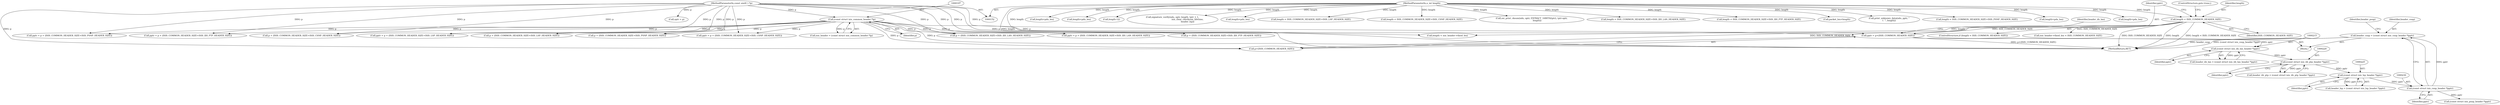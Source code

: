 digraph "0_tcpdump_3b32029db354cbc875127869d9b12a9addc75b50@pointer" {
"1000227" [label="(Call,header_csnp = (const struct isis_csnp_header *)pptr)"];
"1000229" [label="(Call,(const struct isis_csnp_header *)pptr)"];
"1000224" [label="(Call,(const struct isis_lsp_header *)pptr)"];
"1000219" [label="(Call,(const struct isis_iih_ptp_header *)pptr)"];
"1000214" [label="(Call,(const struct isis_iih_lan_header *)pptr)"];
"1000207" [label="(Call,pptr = p+(ISIS_COMMON_HEADER_SIZE))"];
"1000196" [label="(Call,(const struct isis_common_header *)p)"];
"1000154" [label="(MethodParameterIn,const uint8_t *p)"];
"1000203" [label="(Call,length < ISIS_COMMON_HEADER_SIZE)"];
"1000155" [label="(MethodParameterIn,u_int length)"];
"1000203" [label="(Call,length < ISIS_COMMON_HEADER_SIZE)"];
"1001187" [label="(Call,pptr = p + (ISIS_COMMON_HEADER_SIZE+ISIS_CSNP_HEADER_SIZE))"];
"1000155" [label="(MethodParameterIn,u_int length)"];
"1001307" [label="(Call,pptr = p + (ISIS_COMMON_HEADER_SIZE+ISIS_PSNP_HEADER_SIZE))"];
"1000887" [label="(Call,length=pdu_len)"];
"1000795" [label="(Call,pptr = p + (ISIS_COMMON_HEADER_SIZE+ISIS_IIH_PTP_HEADER_SIZE))"];
"1001189" [label="(Call,p + (ISIS_COMMON_HEADER_SIZE+ISIS_CSNP_HEADER_SIZE))"];
"1000739" [label="(Call,length=pdu_len)"];
"1000592" [label="(Call,length=pdu_len)"];
"1001131" [label="(Call,length=pdu_len)"];
"1001047" [label="(Call,pptr = p + (ISIS_COMMON_HEADER_SIZE+ISIS_LSP_HEADER_SIZE))"];
"1000927" [label="(Call,length-12)"];
"1000205" [label="(Identifier,ISIS_COMMON_HEADER_SIZE)"];
"1000191" [label="(Call,optr = p)"];
"1000216" [label="(Identifier,pptr)"];
"1000206" [label="(ControlStructure,goto trunc;)"];
"1000233" [label="(Identifier,header_psnp)"];
"1000219" [label="(Call,(const struct isis_iih_ptp_header *)pptr)"];
"1000202" [label="(ControlStructure,if (length < ISIS_COMMON_HEADER_SIZE))"];
"1000207" [label="(Call,pptr = p+(ISIS_COMMON_HEADER_SIZE))"];
"1001984" [label="(Call,signature_verify(ndo, optr, length, tptr + 1,\n                                            isis_clear_checksum_lifetime,\n                                            header_lsp))"];
"1000204" [label="(Identifier,length)"];
"1001309" [label="(Call,p + (ISIS_COMMON_HEADER_SIZE+ISIS_PSNP_HEADER_SIZE))"];
"1000323" [label="(Call,isis_header->fixed_len < ISIS_COMMON_HEADER_SIZE)"];
"1000213" [label="(Identifier,header_iih_lan)"];
"1001271" [label="(Call,length=pdu_len)"];
"1000194" [label="(Call,isis_header = (const struct isis_common_header *)p)"];
"1003083" [label="(MethodReturn,RET)"];
"1000229" [label="(Call,(const struct isis_csnp_header *)pptr)"];
"1000832" [label="(Call,length < ISIS_COMMON_HEADER_SIZE+ISIS_LSP_HEADER_SIZE)"];
"1001086" [label="(Call,length < ISIS_COMMON_HEADER_SIZE+ISIS_CSNP_HEADER_SIZE)"];
"1000222" [label="(Call,header_lsp = (const struct isis_lsp_header *)pptr)"];
"1000198" [label="(Identifier,p)"];
"1000658" [label="(Call,p + (ISIS_COMMON_HEADER_SIZE+ISIS_IIH_LAN_HEADER_SIZE))"];
"1000221" [label="(Identifier,pptr)"];
"1000231" [label="(Identifier,pptr)"];
"1000656" [label="(Call,pptr = p + (ISIS_COMMON_HEADER_SIZE+ISIS_IIH_LAN_HEADER_SIZE))"];
"1000797" [label="(Call,p + (ISIS_COMMON_HEADER_SIZE+ISIS_IIH_PTP_HEADER_SIZE))"];
"1000227" [label="(Call,header_csnp = (const struct isis_csnp_header *)pptr)"];
"1000208" [label="(Identifier,pptr)"];
"1000228" [label="(Identifier,header_csnp)"];
"1000224" [label="(Call,(const struct isis_lsp_header *)pptr)"];
"1000212" [label="(Call,header_iih_lan = (const struct isis_iih_lan_header *)pptr)"];
"1002571" [label="(Call,osi_print_cksum(ndo, optr, EXTRACT_16BITS(tptr), tptr-optr,\n                length))"];
"1000234" [label="(Call,(const struct isis_psnp_header *)pptr)"];
"1000217" [label="(Call,header_iih_ptp = (const struct isis_iih_ptp_header *)pptr)"];
"1000533" [label="(Call,length < ISIS_COMMON_HEADER_SIZE+ISIS_IIH_LAN_HEADER_SIZE)"];
"1000304" [label="(Call,length < isis_header->fixed_len)"];
"1000694" [label="(Call,length < ISIS_COMMON_HEADER_SIZE+ISIS_IIH_PTP_HEADER_SIZE)"];
"1000188" [label="(Call,packet_len=length)"];
"1000209" [label="(Call,p+(ISIS_COMMON_HEADER_SIZE))"];
"1001049" [label="(Call,p + (ISIS_COMMON_HEADER_SIZE+ISIS_LSP_HEADER_SIZE))"];
"1000156" [label="(Block,)"];
"1001333" [label="(Call,print_unknown_data(ndo, pptr, \"\n\t  \", length))"];
"1000214" [label="(Call,(const struct isis_iih_lan_header *)pptr)"];
"1000154" [label="(MethodParameterIn,const uint8_t *p)"];
"1000226" [label="(Identifier,pptr)"];
"1001226" [label="(Call,length < ISIS_COMMON_HEADER_SIZE+ISIS_PSNP_HEADER_SIZE)"];
"1000196" [label="(Call,(const struct isis_common_header *)p)"];
"1000227" -> "1000156"  [label="AST: "];
"1000227" -> "1000229"  [label="CFG: "];
"1000228" -> "1000227"  [label="AST: "];
"1000229" -> "1000227"  [label="AST: "];
"1000233" -> "1000227"  [label="CFG: "];
"1000227" -> "1003083"  [label="DDG: header_csnp"];
"1000227" -> "1003083"  [label="DDG: (const struct isis_csnp_header *)pptr"];
"1000229" -> "1000227"  [label="DDG: pptr"];
"1000229" -> "1000231"  [label="CFG: "];
"1000230" -> "1000229"  [label="AST: "];
"1000231" -> "1000229"  [label="AST: "];
"1000224" -> "1000229"  [label="DDG: pptr"];
"1000229" -> "1000234"  [label="DDG: pptr"];
"1000224" -> "1000222"  [label="AST: "];
"1000224" -> "1000226"  [label="CFG: "];
"1000225" -> "1000224"  [label="AST: "];
"1000226" -> "1000224"  [label="AST: "];
"1000222" -> "1000224"  [label="CFG: "];
"1000224" -> "1000222"  [label="DDG: pptr"];
"1000219" -> "1000224"  [label="DDG: pptr"];
"1000219" -> "1000217"  [label="AST: "];
"1000219" -> "1000221"  [label="CFG: "];
"1000220" -> "1000219"  [label="AST: "];
"1000221" -> "1000219"  [label="AST: "];
"1000217" -> "1000219"  [label="CFG: "];
"1000219" -> "1000217"  [label="DDG: pptr"];
"1000214" -> "1000219"  [label="DDG: pptr"];
"1000214" -> "1000212"  [label="AST: "];
"1000214" -> "1000216"  [label="CFG: "];
"1000215" -> "1000214"  [label="AST: "];
"1000216" -> "1000214"  [label="AST: "];
"1000212" -> "1000214"  [label="CFG: "];
"1000214" -> "1000212"  [label="DDG: pptr"];
"1000207" -> "1000214"  [label="DDG: pptr"];
"1000207" -> "1000156"  [label="AST: "];
"1000207" -> "1000209"  [label="CFG: "];
"1000208" -> "1000207"  [label="AST: "];
"1000209" -> "1000207"  [label="AST: "];
"1000213" -> "1000207"  [label="CFG: "];
"1000207" -> "1003083"  [label="DDG: p+(ISIS_COMMON_HEADER_SIZE)"];
"1000196" -> "1000207"  [label="DDG: p"];
"1000154" -> "1000207"  [label="DDG: p"];
"1000203" -> "1000207"  [label="DDG: ISIS_COMMON_HEADER_SIZE"];
"1000196" -> "1000194"  [label="AST: "];
"1000196" -> "1000198"  [label="CFG: "];
"1000197" -> "1000196"  [label="AST: "];
"1000198" -> "1000196"  [label="AST: "];
"1000194" -> "1000196"  [label="CFG: "];
"1000196" -> "1003083"  [label="DDG: p"];
"1000196" -> "1000194"  [label="DDG: p"];
"1000154" -> "1000196"  [label="DDG: p"];
"1000196" -> "1000209"  [label="DDG: p"];
"1000196" -> "1000656"  [label="DDG: p"];
"1000196" -> "1000658"  [label="DDG: p"];
"1000196" -> "1000795"  [label="DDG: p"];
"1000196" -> "1000797"  [label="DDG: p"];
"1000196" -> "1001047"  [label="DDG: p"];
"1000196" -> "1001049"  [label="DDG: p"];
"1000196" -> "1001187"  [label="DDG: p"];
"1000196" -> "1001189"  [label="DDG: p"];
"1000196" -> "1001307"  [label="DDG: p"];
"1000196" -> "1001309"  [label="DDG: p"];
"1000154" -> "1000152"  [label="AST: "];
"1000154" -> "1003083"  [label="DDG: p"];
"1000154" -> "1000191"  [label="DDG: p"];
"1000154" -> "1000209"  [label="DDG: p"];
"1000154" -> "1000656"  [label="DDG: p"];
"1000154" -> "1000658"  [label="DDG: p"];
"1000154" -> "1000795"  [label="DDG: p"];
"1000154" -> "1000797"  [label="DDG: p"];
"1000154" -> "1001047"  [label="DDG: p"];
"1000154" -> "1001049"  [label="DDG: p"];
"1000154" -> "1001187"  [label="DDG: p"];
"1000154" -> "1001189"  [label="DDG: p"];
"1000154" -> "1001307"  [label="DDG: p"];
"1000154" -> "1001309"  [label="DDG: p"];
"1000203" -> "1000202"  [label="AST: "];
"1000203" -> "1000205"  [label="CFG: "];
"1000204" -> "1000203"  [label="AST: "];
"1000205" -> "1000203"  [label="AST: "];
"1000206" -> "1000203"  [label="CFG: "];
"1000208" -> "1000203"  [label="CFG: "];
"1000203" -> "1003083"  [label="DDG: length < ISIS_COMMON_HEADER_SIZE"];
"1000203" -> "1003083"  [label="DDG: ISIS_COMMON_HEADER_SIZE"];
"1000203" -> "1003083"  [label="DDG: length"];
"1000155" -> "1000203"  [label="DDG: length"];
"1000203" -> "1000209"  [label="DDG: ISIS_COMMON_HEADER_SIZE"];
"1000203" -> "1000304"  [label="DDG: length"];
"1000203" -> "1000323"  [label="DDG: ISIS_COMMON_HEADER_SIZE"];
"1000155" -> "1000152"  [label="AST: "];
"1000155" -> "1003083"  [label="DDG: length"];
"1000155" -> "1000188"  [label="DDG: length"];
"1000155" -> "1000304"  [label="DDG: length"];
"1000155" -> "1000533"  [label="DDG: length"];
"1000155" -> "1000592"  [label="DDG: length"];
"1000155" -> "1000694"  [label="DDG: length"];
"1000155" -> "1000739"  [label="DDG: length"];
"1000155" -> "1000832"  [label="DDG: length"];
"1000155" -> "1000887"  [label="DDG: length"];
"1000155" -> "1000927"  [label="DDG: length"];
"1000155" -> "1001086"  [label="DDG: length"];
"1000155" -> "1001131"  [label="DDG: length"];
"1000155" -> "1001226"  [label="DDG: length"];
"1000155" -> "1001271"  [label="DDG: length"];
"1000155" -> "1001333"  [label="DDG: length"];
"1000155" -> "1001984"  [label="DDG: length"];
"1000155" -> "1002571"  [label="DDG: length"];
}
